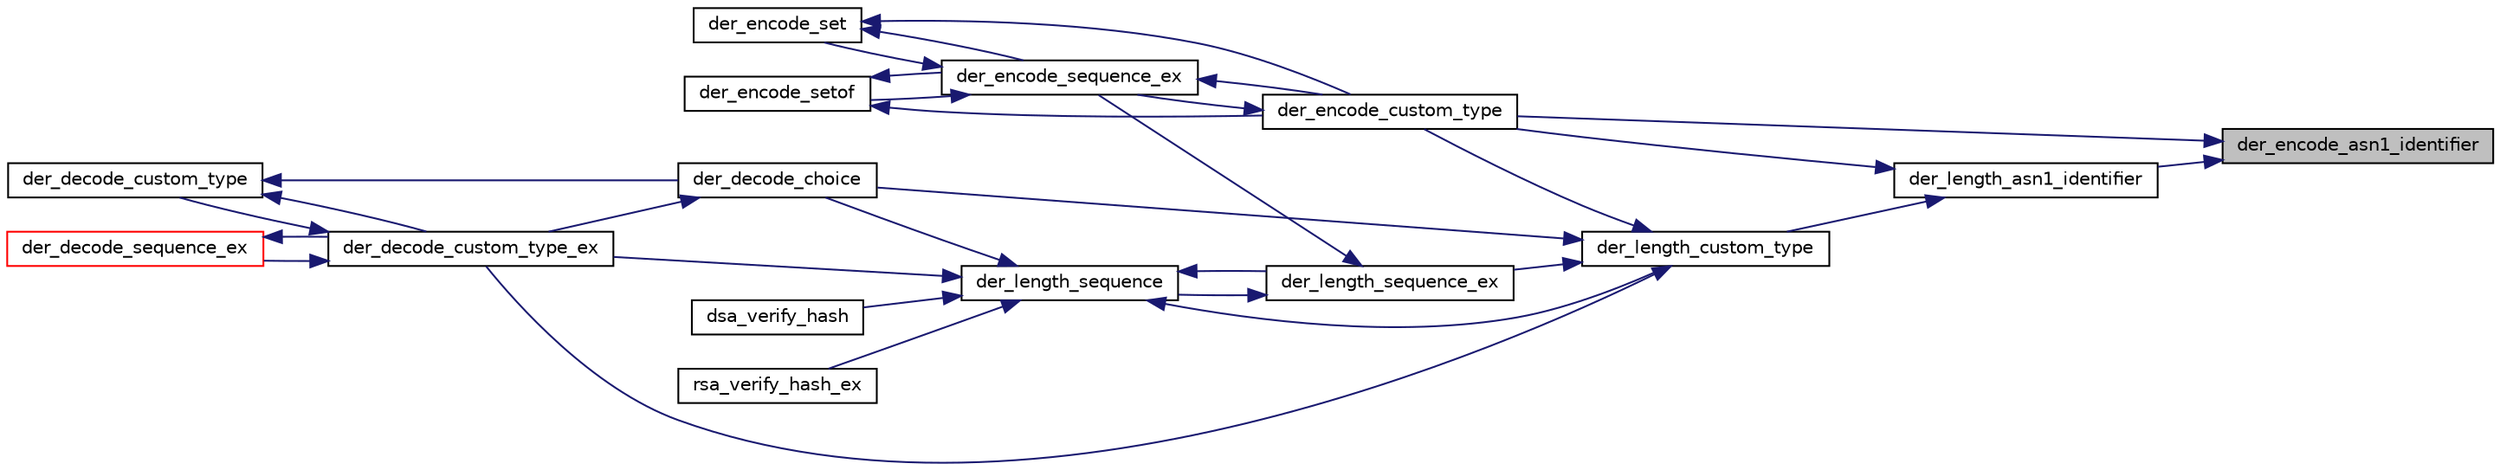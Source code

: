digraph "der_encode_asn1_identifier"
{
 // LATEX_PDF_SIZE
  edge [fontname="Helvetica",fontsize="10",labelfontname="Helvetica",labelfontsize="10"];
  node [fontname="Helvetica",fontsize="10",shape=record];
  rankdir="RL";
  Node191 [label="der_encode_asn1_identifier",height=0.2,width=0.4,color="black", fillcolor="grey75", style="filled", fontcolor="black",tooltip="Encode the ASN.1 Identifier."];
  Node191 -> Node192 [dir="back",color="midnightblue",fontsize="10",style="solid"];
  Node192 [label="der_encode_custom_type",height=0.2,width=0.4,color="black", fillcolor="white", style="filled",URL="$der__encode__custom__type_8c.html#a20c801e1d73f944c7f43acc2228211b2",tooltip="Encode a Custom Type."];
  Node192 -> Node193 [dir="back",color="midnightblue",fontsize="10",style="solid"];
  Node193 [label="der_encode_sequence_ex",height=0.2,width=0.4,color="black", fillcolor="white", style="filled",URL="$der__encode__sequence__ex_8c.html#af435bfc378dd9f42af2a211c0fe1aced",tooltip="Encode a SEQUENCE."];
  Node193 -> Node192 [dir="back",color="midnightblue",fontsize="10",style="solid"];
  Node193 -> Node194 [dir="back",color="midnightblue",fontsize="10",style="solid"];
  Node194 [label="der_encode_set",height=0.2,width=0.4,color="black", fillcolor="white", style="filled",URL="$der__encode__set_8c.html#a4aa04a42171146d2f510e41b84dd72f1",tooltip=" "];
  Node194 -> Node192 [dir="back",color="midnightblue",fontsize="10",style="solid"];
  Node194 -> Node193 [dir="back",color="midnightblue",fontsize="10",style="solid"];
  Node193 -> Node195 [dir="back",color="midnightblue",fontsize="10",style="solid"];
  Node195 [label="der_encode_setof",height=0.2,width=0.4,color="black", fillcolor="white", style="filled",URL="$der__encode__setof_8c.html#a5187d93224e9b002d4e7db8c7d721339",tooltip="Encode a SETOF stucture."];
  Node195 -> Node192 [dir="back",color="midnightblue",fontsize="10",style="solid"];
  Node195 -> Node193 [dir="back",color="midnightblue",fontsize="10",style="solid"];
  Node191 -> Node196 [dir="back",color="midnightblue",fontsize="10",style="solid"];
  Node196 [label="der_length_asn1_identifier",height=0.2,width=0.4,color="black", fillcolor="white", style="filled",URL="$der__length__asn1__identifier_8c.html#a12ee6e955851d0daff84581e3770a807",tooltip="Determine the length required when encoding the ASN.1 Identifier."];
  Node196 -> Node192 [dir="back",color="midnightblue",fontsize="10",style="solid"];
  Node196 -> Node197 [dir="back",color="midnightblue",fontsize="10",style="solid"];
  Node197 [label="der_length_custom_type",height=0.2,width=0.4,color="black", fillcolor="white", style="filled",URL="$der__length__custom__type_8c.html#aff691792e4f0be46252fad3b9aa4955c",tooltip="Get the length of a DER custom type."];
  Node197 -> Node198 [dir="back",color="midnightblue",fontsize="10",style="solid"];
  Node198 [label="der_decode_choice",height=0.2,width=0.4,color="black", fillcolor="white", style="filled",URL="$der__decode__choice_8c.html#abbc3f8406cbf0c2d75b1c801192dcad4",tooltip="Decode a CHOICE."];
  Node198 -> Node199 [dir="back",color="midnightblue",fontsize="10",style="solid"];
  Node199 [label="der_decode_custom_type_ex",height=0.2,width=0.4,color="black", fillcolor="white", style="filled",URL="$der__decode__custom__type_8c.html#aaa3acc13042e5d9244ac279a354775fe",tooltip="Extended-decode a Custom type."];
  Node199 -> Node200 [dir="back",color="midnightblue",fontsize="10",style="solid"];
  Node200 [label="der_decode_custom_type",height=0.2,width=0.4,color="black", fillcolor="white", style="filled",URL="$der__decode__custom__type_8c.html#a698f6c64586707819ebd6f90a14264e8",tooltip="Decode a Custom type."];
  Node200 -> Node198 [dir="back",color="midnightblue",fontsize="10",style="solid"];
  Node200 -> Node199 [dir="back",color="midnightblue",fontsize="10",style="solid"];
  Node199 -> Node201 [dir="back",color="midnightblue",fontsize="10",style="solid"];
  Node201 [label="der_decode_sequence_ex",height=0.2,width=0.4,color="red", fillcolor="white", style="filled",URL="$der__decode__sequence__ex_8c.html#a388cbc3f5c404637bc51f9dfb2d4f677",tooltip="Decode a SEQUENCE."];
  Node201 -> Node199 [dir="back",color="midnightblue",fontsize="10",style="solid"];
  Node197 -> Node199 [dir="back",color="midnightblue",fontsize="10",style="solid"];
  Node197 -> Node192 [dir="back",color="midnightblue",fontsize="10",style="solid"];
  Node197 -> Node216 [dir="back",color="midnightblue",fontsize="10",style="solid"];
  Node216 [label="der_length_sequence_ex",height=0.2,width=0.4,color="black", fillcolor="white", style="filled",URL="$der__length__sequence_8c.html#ad3804ae56675e41a9d142c62d6c3bb2d",tooltip=" "];
  Node216 -> Node193 [dir="back",color="midnightblue",fontsize="10",style="solid"];
  Node216 -> Node217 [dir="back",color="midnightblue",fontsize="10",style="solid"];
  Node217 [label="der_length_sequence",height=0.2,width=0.4,color="black", fillcolor="white", style="filled",URL="$der__length__sequence_8c.html#a46c60ff7d1e17a527913809bffe41546",tooltip="Get the length of a DER sequence."];
  Node217 -> Node198 [dir="back",color="midnightblue",fontsize="10",style="solid"];
  Node217 -> Node199 [dir="back",color="midnightblue",fontsize="10",style="solid"];
  Node217 -> Node197 [dir="back",color="midnightblue",fontsize="10",style="solid"];
  Node217 -> Node216 [dir="back",color="midnightblue",fontsize="10",style="solid"];
  Node217 -> Node218 [dir="back",color="midnightblue",fontsize="10",style="solid"];
  Node218 [label="dsa_verify_hash",height=0.2,width=0.4,color="black", fillcolor="white", style="filled",URL="$dsa__verify__hash_8c.html#ac636d46984e6c51a1e60a3d27a5a7da1",tooltip="Verify a DSA signature."];
  Node217 -> Node219 [dir="back",color="midnightblue",fontsize="10",style="solid"];
  Node219 [label="rsa_verify_hash_ex",height=0.2,width=0.4,color="black", fillcolor="white", style="filled",URL="$rsa__verify__hash_8c.html#af3e9ec6fff93de785cd2528f5b295ca2",tooltip="PKCS #1 de-sign then v1.5 or PSS depad."];
}
